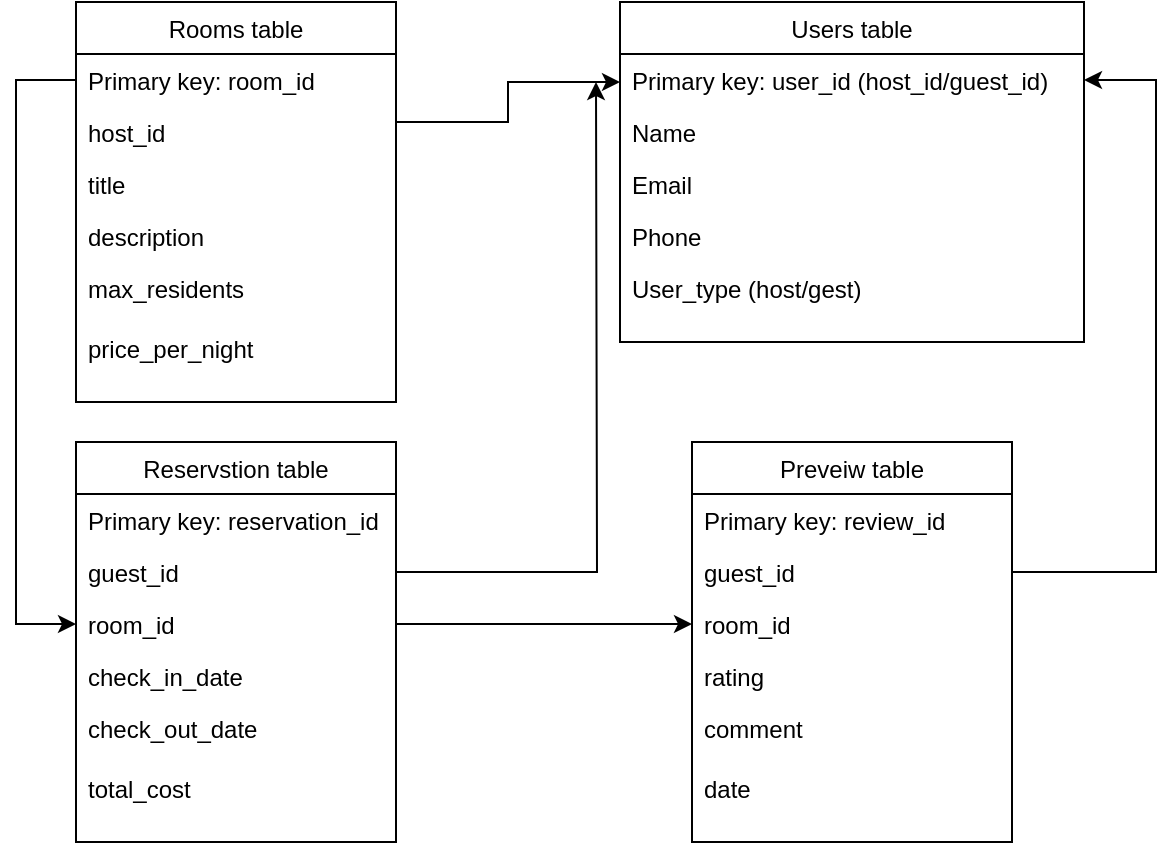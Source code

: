 <mxfile version="21.6.6" type="github">
  <diagram id="C5RBs43oDa-KdzZeNtuy" name="Page-1">
    <mxGraphModel dx="1022" dy="551" grid="1" gridSize="10" guides="1" tooltips="1" connect="1" arrows="1" fold="1" page="1" pageScale="1" pageWidth="827" pageHeight="1169" math="0" shadow="0">
      <root>
        <mxCell id="WIyWlLk6GJQsqaUBKTNV-0" />
        <mxCell id="WIyWlLk6GJQsqaUBKTNV-1" parent="WIyWlLk6GJQsqaUBKTNV-0" />
        <mxCell id="zkfFHV4jXpPFQw0GAbJ--17" value="Users table" style="swimlane;fontStyle=0;align=center;verticalAlign=top;childLayout=stackLayout;horizontal=1;startSize=26;horizontalStack=0;resizeParent=1;resizeLast=0;collapsible=1;marginBottom=0;rounded=0;shadow=0;strokeWidth=1;" parent="WIyWlLk6GJQsqaUBKTNV-1" vertex="1">
          <mxGeometry x="472" y="120" width="232" height="170" as="geometry">
            <mxRectangle x="508" y="120" width="160" height="26" as="alternateBounds" />
          </mxGeometry>
        </mxCell>
        <mxCell id="zkfFHV4jXpPFQw0GAbJ--18" value="Primary key: user_id (host_id/guest_id)" style="text;align=left;verticalAlign=top;spacingLeft=4;spacingRight=4;overflow=hidden;rotatable=0;points=[[0,0.5],[1,0.5]];portConstraint=eastwest;" parent="zkfFHV4jXpPFQw0GAbJ--17" vertex="1">
          <mxGeometry y="26" width="232" height="26" as="geometry" />
        </mxCell>
        <mxCell id="zkfFHV4jXpPFQw0GAbJ--19" value="Name" style="text;align=left;verticalAlign=top;spacingLeft=4;spacingRight=4;overflow=hidden;rotatable=0;points=[[0,0.5],[1,0.5]];portConstraint=eastwest;rounded=0;shadow=0;html=0;" parent="zkfFHV4jXpPFQw0GAbJ--17" vertex="1">
          <mxGeometry y="52" width="232" height="26" as="geometry" />
        </mxCell>
        <mxCell id="zkfFHV4jXpPFQw0GAbJ--20" value="Email" style="text;align=left;verticalAlign=top;spacingLeft=4;spacingRight=4;overflow=hidden;rotatable=0;points=[[0,0.5],[1,0.5]];portConstraint=eastwest;rounded=0;shadow=0;html=0;" parent="zkfFHV4jXpPFQw0GAbJ--17" vertex="1">
          <mxGeometry y="78" width="232" height="26" as="geometry" />
        </mxCell>
        <mxCell id="zkfFHV4jXpPFQw0GAbJ--21" value="Phone" style="text;align=left;verticalAlign=top;spacingLeft=4;spacingRight=4;overflow=hidden;rotatable=0;points=[[0,0.5],[1,0.5]];portConstraint=eastwest;rounded=0;shadow=0;html=0;" parent="zkfFHV4jXpPFQw0GAbJ--17" vertex="1">
          <mxGeometry y="104" width="232" height="26" as="geometry" />
        </mxCell>
        <mxCell id="zkfFHV4jXpPFQw0GAbJ--22" value="User_type (host/gest)" style="text;align=left;verticalAlign=top;spacingLeft=4;spacingRight=4;overflow=hidden;rotatable=0;points=[[0,0.5],[1,0.5]];portConstraint=eastwest;rounded=0;shadow=0;html=0;" parent="zkfFHV4jXpPFQw0GAbJ--17" vertex="1">
          <mxGeometry y="130" width="232" height="26" as="geometry" />
        </mxCell>
        <mxCell id="gXGInPh32ky4ZL4B89DM-5" value="Rooms table" style="swimlane;fontStyle=0;align=center;verticalAlign=top;childLayout=stackLayout;horizontal=1;startSize=26;horizontalStack=0;resizeParent=1;resizeLast=0;collapsible=1;marginBottom=0;rounded=0;shadow=0;strokeWidth=1;" vertex="1" parent="WIyWlLk6GJQsqaUBKTNV-1">
          <mxGeometry x="200" y="120" width="160" height="200" as="geometry">
            <mxRectangle x="508" y="120" width="160" height="26" as="alternateBounds" />
          </mxGeometry>
        </mxCell>
        <mxCell id="gXGInPh32ky4ZL4B89DM-6" value="Primary key: room_id" style="text;align=left;verticalAlign=top;spacingLeft=4;spacingRight=4;overflow=hidden;rotatable=0;points=[[0,0.5],[1,0.5]];portConstraint=eastwest;" vertex="1" parent="gXGInPh32ky4ZL4B89DM-5">
          <mxGeometry y="26" width="160" height="26" as="geometry" />
        </mxCell>
        <mxCell id="gXGInPh32ky4ZL4B89DM-7" value="host_id" style="text;align=left;verticalAlign=top;spacingLeft=4;spacingRight=4;overflow=hidden;rotatable=0;points=[[0,0.5],[1,0.5]];portConstraint=eastwest;rounded=0;shadow=0;html=0;" vertex="1" parent="gXGInPh32ky4ZL4B89DM-5">
          <mxGeometry y="52" width="160" height="26" as="geometry" />
        </mxCell>
        <mxCell id="gXGInPh32ky4ZL4B89DM-8" value="title" style="text;align=left;verticalAlign=top;spacingLeft=4;spacingRight=4;overflow=hidden;rotatable=0;points=[[0,0.5],[1,0.5]];portConstraint=eastwest;rounded=0;shadow=0;html=0;" vertex="1" parent="gXGInPh32ky4ZL4B89DM-5">
          <mxGeometry y="78" width="160" height="26" as="geometry" />
        </mxCell>
        <mxCell id="gXGInPh32ky4ZL4B89DM-10" value="description" style="text;align=left;verticalAlign=top;spacingLeft=4;spacingRight=4;overflow=hidden;rotatable=0;points=[[0,0.5],[1,0.5]];portConstraint=eastwest;rounded=0;shadow=0;html=0;" vertex="1" parent="gXGInPh32ky4ZL4B89DM-5">
          <mxGeometry y="104" width="160" height="26" as="geometry" />
        </mxCell>
        <mxCell id="gXGInPh32ky4ZL4B89DM-9" value="max_residents" style="text;align=left;verticalAlign=top;spacingLeft=4;spacingRight=4;overflow=hidden;rotatable=0;points=[[0,0.5],[1,0.5]];portConstraint=eastwest;rounded=0;shadow=0;html=0;" vertex="1" parent="gXGInPh32ky4ZL4B89DM-5">
          <mxGeometry y="130" width="160" height="30" as="geometry" />
        </mxCell>
        <mxCell id="gXGInPh32ky4ZL4B89DM-11" value="price_per_night" style="text;align=left;verticalAlign=top;spacingLeft=4;spacingRight=4;overflow=hidden;rotatable=0;points=[[0,0.5],[1,0.5]];portConstraint=eastwest;rounded=0;shadow=0;html=0;" vertex="1" parent="gXGInPh32ky4ZL4B89DM-5">
          <mxGeometry y="160" width="160" height="26" as="geometry" />
        </mxCell>
        <mxCell id="gXGInPh32ky4ZL4B89DM-12" value="Reservstion table" style="swimlane;fontStyle=0;align=center;verticalAlign=top;childLayout=stackLayout;horizontal=1;startSize=26;horizontalStack=0;resizeParent=1;resizeLast=0;collapsible=1;marginBottom=0;rounded=0;shadow=0;strokeWidth=1;" vertex="1" parent="WIyWlLk6GJQsqaUBKTNV-1">
          <mxGeometry x="200" y="340" width="160" height="200" as="geometry">
            <mxRectangle x="508" y="120" width="160" height="26" as="alternateBounds" />
          </mxGeometry>
        </mxCell>
        <mxCell id="gXGInPh32ky4ZL4B89DM-13" value="Primary key: reservation_id" style="text;align=left;verticalAlign=top;spacingLeft=4;spacingRight=4;overflow=hidden;rotatable=0;points=[[0,0.5],[1,0.5]];portConstraint=eastwest;" vertex="1" parent="gXGInPh32ky4ZL4B89DM-12">
          <mxGeometry y="26" width="160" height="26" as="geometry" />
        </mxCell>
        <mxCell id="gXGInPh32ky4ZL4B89DM-31" style="edgeStyle=orthogonalEdgeStyle;rounded=0;orthogonalLoop=1;jettySize=auto;html=1;exitX=1;exitY=0.5;exitDx=0;exitDy=0;" edge="1" parent="gXGInPh32ky4ZL4B89DM-12" source="gXGInPh32ky4ZL4B89DM-14">
          <mxGeometry relative="1" as="geometry">
            <mxPoint x="260" y="-180" as="targetPoint" />
          </mxGeometry>
        </mxCell>
        <mxCell id="gXGInPh32ky4ZL4B89DM-14" value="guest_id" style="text;align=left;verticalAlign=top;spacingLeft=4;spacingRight=4;overflow=hidden;rotatable=0;points=[[0,0.5],[1,0.5]];portConstraint=eastwest;rounded=0;shadow=0;html=0;" vertex="1" parent="gXGInPh32ky4ZL4B89DM-12">
          <mxGeometry y="52" width="160" height="26" as="geometry" />
        </mxCell>
        <mxCell id="gXGInPh32ky4ZL4B89DM-15" value="room_id" style="text;align=left;verticalAlign=top;spacingLeft=4;spacingRight=4;overflow=hidden;rotatable=0;points=[[0,0.5],[1,0.5]];portConstraint=eastwest;rounded=0;shadow=0;html=0;" vertex="1" parent="gXGInPh32ky4ZL4B89DM-12">
          <mxGeometry y="78" width="160" height="26" as="geometry" />
        </mxCell>
        <mxCell id="gXGInPh32ky4ZL4B89DM-16" value="check_in_date" style="text;align=left;verticalAlign=top;spacingLeft=4;spacingRight=4;overflow=hidden;rotatable=0;points=[[0,0.5],[1,0.5]];portConstraint=eastwest;rounded=0;shadow=0;html=0;" vertex="1" parent="gXGInPh32ky4ZL4B89DM-12">
          <mxGeometry y="104" width="160" height="26" as="geometry" />
        </mxCell>
        <mxCell id="gXGInPh32ky4ZL4B89DM-17" value="check_out_date" style="text;align=left;verticalAlign=top;spacingLeft=4;spacingRight=4;overflow=hidden;rotatable=0;points=[[0,0.5],[1,0.5]];portConstraint=eastwest;rounded=0;shadow=0;html=0;" vertex="1" parent="gXGInPh32ky4ZL4B89DM-12">
          <mxGeometry y="130" width="160" height="30" as="geometry" />
        </mxCell>
        <mxCell id="gXGInPh32ky4ZL4B89DM-18" value="total_cost" style="text;align=left;verticalAlign=top;spacingLeft=4;spacingRight=4;overflow=hidden;rotatable=0;points=[[0,0.5],[1,0.5]];portConstraint=eastwest;rounded=0;shadow=0;html=0;" vertex="1" parent="gXGInPh32ky4ZL4B89DM-12">
          <mxGeometry y="160" width="160" height="26" as="geometry" />
        </mxCell>
        <mxCell id="gXGInPh32ky4ZL4B89DM-28" style="edgeStyle=orthogonalEdgeStyle;rounded=0;orthogonalLoop=1;jettySize=auto;html=1;exitX=1;exitY=0.5;exitDx=0;exitDy=0;" edge="1" parent="gXGInPh32ky4ZL4B89DM-12">
          <mxGeometry relative="1" as="geometry">
            <mxPoint x="160" y="-145" as="sourcePoint" />
            <mxPoint x="272" y="-180" as="targetPoint" />
            <Array as="points">
              <mxPoint x="160" y="-160" />
              <mxPoint x="216" y="-160" />
              <mxPoint x="216" y="-180" />
            </Array>
          </mxGeometry>
        </mxCell>
        <mxCell id="gXGInPh32ky4ZL4B89DM-19" value="Preveiw table" style="swimlane;fontStyle=0;align=center;verticalAlign=top;childLayout=stackLayout;horizontal=1;startSize=26;horizontalStack=0;resizeParent=1;resizeLast=0;collapsible=1;marginBottom=0;rounded=0;shadow=0;strokeWidth=1;" vertex="1" parent="WIyWlLk6GJQsqaUBKTNV-1">
          <mxGeometry x="508" y="340" width="160" height="200" as="geometry">
            <mxRectangle x="508" y="120" width="160" height="26" as="alternateBounds" />
          </mxGeometry>
        </mxCell>
        <mxCell id="gXGInPh32ky4ZL4B89DM-20" value="Primary key: review_id" style="text;align=left;verticalAlign=top;spacingLeft=4;spacingRight=4;overflow=hidden;rotatable=0;points=[[0,0.5],[1,0.5]];portConstraint=eastwest;" vertex="1" parent="gXGInPh32ky4ZL4B89DM-19">
          <mxGeometry y="26" width="160" height="26" as="geometry" />
        </mxCell>
        <mxCell id="gXGInPh32ky4ZL4B89DM-21" value="guest_id" style="text;align=left;verticalAlign=top;spacingLeft=4;spacingRight=4;overflow=hidden;rotatable=0;points=[[0,0.5],[1,0.5]];portConstraint=eastwest;rounded=0;shadow=0;html=0;" vertex="1" parent="gXGInPh32ky4ZL4B89DM-19">
          <mxGeometry y="52" width="160" height="26" as="geometry" />
        </mxCell>
        <mxCell id="gXGInPh32ky4ZL4B89DM-22" value="room_id" style="text;align=left;verticalAlign=top;spacingLeft=4;spacingRight=4;overflow=hidden;rotatable=0;points=[[0,0.5],[1,0.5]];portConstraint=eastwest;rounded=0;shadow=0;html=0;" vertex="1" parent="gXGInPh32ky4ZL4B89DM-19">
          <mxGeometry y="78" width="160" height="26" as="geometry" />
        </mxCell>
        <mxCell id="gXGInPh32ky4ZL4B89DM-23" value="rating" style="text;align=left;verticalAlign=top;spacingLeft=4;spacingRight=4;overflow=hidden;rotatable=0;points=[[0,0.5],[1,0.5]];portConstraint=eastwest;rounded=0;shadow=0;html=0;" vertex="1" parent="gXGInPh32ky4ZL4B89DM-19">
          <mxGeometry y="104" width="160" height="26" as="geometry" />
        </mxCell>
        <mxCell id="gXGInPh32ky4ZL4B89DM-24" value="comment" style="text;align=left;verticalAlign=top;spacingLeft=4;spacingRight=4;overflow=hidden;rotatable=0;points=[[0,0.5],[1,0.5]];portConstraint=eastwest;rounded=0;shadow=0;html=0;" vertex="1" parent="gXGInPh32ky4ZL4B89DM-19">
          <mxGeometry y="130" width="160" height="30" as="geometry" />
        </mxCell>
        <mxCell id="gXGInPh32ky4ZL4B89DM-25" value="date" style="text;align=left;verticalAlign=top;spacingLeft=4;spacingRight=4;overflow=hidden;rotatable=0;points=[[0,0.5],[1,0.5]];portConstraint=eastwest;rounded=0;shadow=0;html=0;" vertex="1" parent="gXGInPh32ky4ZL4B89DM-19">
          <mxGeometry y="160" width="160" height="26" as="geometry" />
        </mxCell>
        <mxCell id="gXGInPh32ky4ZL4B89DM-30" style="edgeStyle=orthogonalEdgeStyle;rounded=0;orthogonalLoop=1;jettySize=auto;html=1;exitX=0;exitY=0.5;exitDx=0;exitDy=0;" edge="1" parent="WIyWlLk6GJQsqaUBKTNV-1" source="gXGInPh32ky4ZL4B89DM-6" target="gXGInPh32ky4ZL4B89DM-15">
          <mxGeometry relative="1" as="geometry">
            <Array as="points">
              <mxPoint x="170" y="159" />
              <mxPoint x="170" y="431" />
            </Array>
          </mxGeometry>
        </mxCell>
        <mxCell id="gXGInPh32ky4ZL4B89DM-32" style="edgeStyle=orthogonalEdgeStyle;rounded=0;orthogonalLoop=1;jettySize=auto;html=1;exitX=1;exitY=0.5;exitDx=0;exitDy=0;entryX=0;entryY=0.5;entryDx=0;entryDy=0;" edge="1" parent="WIyWlLk6GJQsqaUBKTNV-1" source="gXGInPh32ky4ZL4B89DM-15" target="gXGInPh32ky4ZL4B89DM-22">
          <mxGeometry relative="1" as="geometry" />
        </mxCell>
        <mxCell id="gXGInPh32ky4ZL4B89DM-33" style="edgeStyle=orthogonalEdgeStyle;rounded=0;orthogonalLoop=1;jettySize=auto;html=1;exitX=1;exitY=0.5;exitDx=0;exitDy=0;entryX=1;entryY=0.5;entryDx=0;entryDy=0;" edge="1" parent="WIyWlLk6GJQsqaUBKTNV-1" source="gXGInPh32ky4ZL4B89DM-21" target="zkfFHV4jXpPFQw0GAbJ--18">
          <mxGeometry relative="1" as="geometry">
            <Array as="points">
              <mxPoint x="740" y="405" />
              <mxPoint x="740" y="159" />
            </Array>
          </mxGeometry>
        </mxCell>
      </root>
    </mxGraphModel>
  </diagram>
</mxfile>
